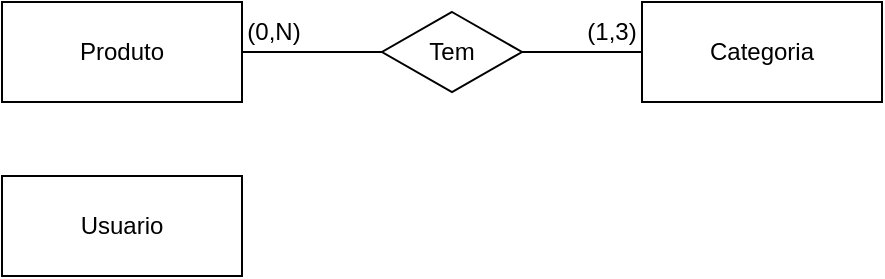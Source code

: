 <mxfile>
    <diagram id="Bi1C4rTqvhq9wJi6wIX4" name="Modelo Conceitual">
        <mxGraphModel dx="754" dy="487" grid="1" gridSize="10" guides="1" tooltips="1" connect="1" arrows="1" fold="1" page="1" pageScale="1" pageWidth="850" pageHeight="1100" math="0" shadow="0">
            <root>
                <mxCell id="0"/>
                <mxCell id="1" parent="0"/>
                <mxCell id="5" style="edgeStyle=none;html=1;exitX=1;exitY=0.5;exitDx=0;exitDy=0;entryX=0;entryY=0.5;entryDx=0;entryDy=0;endArrow=none;endFill=0;" parent="1" source="2" target="4" edge="1">
                    <mxGeometry relative="1" as="geometry"/>
                </mxCell>
                <mxCell id="2" value="Produto" style="whiteSpace=wrap;html=1;align=center;" parent="1" vertex="1">
                    <mxGeometry x="65" y="63" width="120" height="50" as="geometry"/>
                </mxCell>
                <mxCell id="3" value="Categoria" style="whiteSpace=wrap;html=1;align=center;" parent="1" vertex="1">
                    <mxGeometry x="385" y="63" width="120" height="50" as="geometry"/>
                </mxCell>
                <mxCell id="6" style="edgeStyle=none;html=1;exitX=1;exitY=0.5;exitDx=0;exitDy=0;entryX=0;entryY=0.5;entryDx=0;entryDy=0;endArrow=none;endFill=0;" parent="1" source="4" target="3" edge="1">
                    <mxGeometry relative="1" as="geometry"/>
                </mxCell>
                <mxCell id="4" value="Tem" style="shape=rhombus;perimeter=rhombusPerimeter;whiteSpace=wrap;html=1;align=center;" parent="1" vertex="1">
                    <mxGeometry x="255" y="68" width="70" height="40" as="geometry"/>
                </mxCell>
                <mxCell id="7" value="(1,3)" style="text;html=1;strokeColor=none;fillColor=none;align=center;verticalAlign=middle;whiteSpace=wrap;rounded=0;" parent="1" vertex="1">
                    <mxGeometry x="340" y="63" width="60" height="30" as="geometry"/>
                </mxCell>
                <mxCell id="8" value="(0,N)" style="text;html=1;strokeColor=none;fillColor=none;align=center;verticalAlign=middle;whiteSpace=wrap;rounded=0;" parent="1" vertex="1">
                    <mxGeometry x="171" y="63" width="60" height="30" as="geometry"/>
                </mxCell>
                <mxCell id="g7znqX9xWlU5kZM6u28y-8" value="Usuario" style="whiteSpace=wrap;html=1;align=center;" vertex="1" parent="1">
                    <mxGeometry x="65" y="150" width="120" height="50" as="geometry"/>
                </mxCell>
            </root>
        </mxGraphModel>
    </diagram>
    <diagram id="PgQ2si-SOV5_o-1OdP21" name="Modelo Lógico">
        <mxGraphModel dx="754" dy="487" grid="1" gridSize="10" guides="1" tooltips="1" connect="1" arrows="1" fold="1" page="1" pageScale="1" pageWidth="850" pageHeight="1100" math="0" shadow="0">
            <root>
                <mxCell id="0"/>
                <mxCell id="1" parent="0"/>
                <mxCell id="KSrfnOeFbU46pZi-KkK7-1" value="produtos" style="shape=table;startSize=30;container=1;collapsible=1;childLayout=tableLayout;fixedRows=1;rowLines=0;fontStyle=1;align=center;resizeLast=1;" parent="1" vertex="1">
                    <mxGeometry x="40" y="22" width="180" height="210" as="geometry"/>
                </mxCell>
                <mxCell id="KSrfnOeFbU46pZi-KkK7-2" value="" style="shape=tableRow;horizontal=0;startSize=0;swimlaneHead=0;swimlaneBody=0;fillColor=none;collapsible=0;dropTarget=0;points=[[0,0.5],[1,0.5]];portConstraint=eastwest;top=0;left=0;right=0;bottom=1;" parent="KSrfnOeFbU46pZi-KkK7-1" vertex="1">
                    <mxGeometry y="30" width="180" height="30" as="geometry"/>
                </mxCell>
                <mxCell id="KSrfnOeFbU46pZi-KkK7-3" value="PK" style="shape=partialRectangle;connectable=0;fillColor=none;top=0;left=0;bottom=0;right=0;fontStyle=1;overflow=hidden;" parent="KSrfnOeFbU46pZi-KkK7-2" vertex="1">
                    <mxGeometry width="30" height="30" as="geometry">
                        <mxRectangle width="30" height="30" as="alternateBounds"/>
                    </mxGeometry>
                </mxCell>
                <mxCell id="KSrfnOeFbU46pZi-KkK7-4" value="id: UUID" style="shape=partialRectangle;connectable=0;fillColor=none;top=0;left=0;bottom=0;right=0;align=left;spacingLeft=6;fontStyle=5;overflow=hidden;" parent="KSrfnOeFbU46pZi-KkK7-2" vertex="1">
                    <mxGeometry x="30" width="150" height="30" as="geometry">
                        <mxRectangle width="150" height="30" as="alternateBounds"/>
                    </mxGeometry>
                </mxCell>
                <mxCell id="KSrfnOeFbU46pZi-KkK7-5" value="" style="shape=tableRow;horizontal=0;startSize=0;swimlaneHead=0;swimlaneBody=0;fillColor=none;collapsible=0;dropTarget=0;points=[[0,0.5],[1,0.5]];portConstraint=eastwest;top=0;left=0;right=0;bottom=0;" parent="KSrfnOeFbU46pZi-KkK7-1" vertex="1">
                    <mxGeometry y="60" width="180" height="30" as="geometry"/>
                </mxCell>
                <mxCell id="KSrfnOeFbU46pZi-KkK7-6" value="" style="shape=partialRectangle;connectable=0;fillColor=none;top=0;left=0;bottom=0;right=0;editable=1;overflow=hidden;" parent="KSrfnOeFbU46pZi-KkK7-5" vertex="1">
                    <mxGeometry width="30" height="30" as="geometry">
                        <mxRectangle width="30" height="30" as="alternateBounds"/>
                    </mxGeometry>
                </mxCell>
                <mxCell id="KSrfnOeFbU46pZi-KkK7-7" value="nome: String(50)" style="shape=partialRectangle;connectable=0;fillColor=none;top=0;left=0;bottom=0;right=0;align=left;spacingLeft=6;overflow=hidden;" parent="KSrfnOeFbU46pZi-KkK7-5" vertex="1">
                    <mxGeometry x="30" width="150" height="30" as="geometry">
                        <mxRectangle width="150" height="30" as="alternateBounds"/>
                    </mxGeometry>
                </mxCell>
                <mxCell id="KSrfnOeFbU46pZi-KkK7-8" value="" style="shape=tableRow;horizontal=0;startSize=0;swimlaneHead=0;swimlaneBody=0;fillColor=none;collapsible=0;dropTarget=0;points=[[0,0.5],[1,0.5]];portConstraint=eastwest;top=0;left=0;right=0;bottom=0;" parent="KSrfnOeFbU46pZi-KkK7-1" vertex="1">
                    <mxGeometry y="90" width="180" height="30" as="geometry"/>
                </mxCell>
                <mxCell id="KSrfnOeFbU46pZi-KkK7-9" value="" style="shape=partialRectangle;connectable=0;fillColor=none;top=0;left=0;bottom=0;right=0;editable=1;overflow=hidden;" parent="KSrfnOeFbU46pZi-KkK7-8" vertex="1">
                    <mxGeometry width="30" height="30" as="geometry">
                        <mxRectangle width="30" height="30" as="alternateBounds"/>
                    </mxGeometry>
                </mxCell>
                <mxCell id="KSrfnOeFbU46pZi-KkK7-10" value="descricao: String(200)" style="shape=partialRectangle;connectable=0;fillColor=none;top=0;left=0;bottom=0;right=0;align=left;spacingLeft=6;overflow=hidden;" parent="KSrfnOeFbU46pZi-KkK7-8" vertex="1">
                    <mxGeometry x="30" width="150" height="30" as="geometry">
                        <mxRectangle width="150" height="30" as="alternateBounds"/>
                    </mxGeometry>
                </mxCell>
                <mxCell id="KSrfnOeFbU46pZi-KkK7-17" value="" style="shape=tableRow;horizontal=0;startSize=0;swimlaneHead=0;swimlaneBody=0;fillColor=none;collapsible=0;dropTarget=0;points=[[0,0.5],[1,0.5]];portConstraint=eastwest;top=0;left=0;right=0;bottom=0;" parent="KSrfnOeFbU46pZi-KkK7-1" vertex="1">
                    <mxGeometry y="120" width="180" height="30" as="geometry"/>
                </mxCell>
                <mxCell id="KSrfnOeFbU46pZi-KkK7-18" value="" style="shape=partialRectangle;connectable=0;fillColor=none;top=0;left=0;bottom=0;right=0;editable=1;overflow=hidden;" parent="KSrfnOeFbU46pZi-KkK7-17" vertex="1">
                    <mxGeometry width="30" height="30" as="geometry">
                        <mxRectangle width="30" height="30" as="alternateBounds"/>
                    </mxGeometry>
                </mxCell>
                <mxCell id="KSrfnOeFbU46pZi-KkK7-19" value="valor: Integer" style="shape=partialRectangle;connectable=0;fillColor=none;top=0;left=0;bottom=0;right=0;align=left;spacingLeft=6;overflow=hidden;" parent="KSrfnOeFbU46pZi-KkK7-17" vertex="1">
                    <mxGeometry x="30" width="150" height="30" as="geometry">
                        <mxRectangle width="150" height="30" as="alternateBounds"/>
                    </mxGeometry>
                </mxCell>
                <mxCell id="KSrfnOeFbU46pZi-KkK7-11" value="" style="shape=tableRow;horizontal=0;startSize=0;swimlaneHead=0;swimlaneBody=0;fillColor=none;collapsible=0;dropTarget=0;points=[[0,0.5],[1,0.5]];portConstraint=eastwest;top=0;left=0;right=0;bottom=0;" parent="KSrfnOeFbU46pZi-KkK7-1" vertex="1">
                    <mxGeometry y="150" width="180" height="30" as="geometry"/>
                </mxCell>
                <mxCell id="KSrfnOeFbU46pZi-KkK7-12" value="" style="shape=partialRectangle;connectable=0;fillColor=none;top=0;left=0;bottom=0;right=0;editable=1;overflow=hidden;" parent="KSrfnOeFbU46pZi-KkK7-11" vertex="1">
                    <mxGeometry width="30" height="30" as="geometry">
                        <mxRectangle width="30" height="30" as="alternateBounds"/>
                    </mxGeometry>
                </mxCell>
                <mxCell id="KSrfnOeFbU46pZi-KkK7-13" value="data_criacao: Date" style="shape=partialRectangle;connectable=0;fillColor=none;top=0;left=0;bottom=0;right=0;align=left;spacingLeft=6;overflow=hidden;" parent="KSrfnOeFbU46pZi-KkK7-11" vertex="1">
                    <mxGeometry x="30" width="150" height="30" as="geometry">
                        <mxRectangle width="150" height="30" as="alternateBounds"/>
                    </mxGeometry>
                </mxCell>
                <mxCell id="KSrfnOeFbU46pZi-KkK7-20" value="" style="shape=tableRow;horizontal=0;startSize=0;swimlaneHead=0;swimlaneBody=0;fillColor=none;collapsible=0;dropTarget=0;points=[[0,0.5],[1,0.5]];portConstraint=eastwest;top=0;left=0;right=0;bottom=0;" parent="KSrfnOeFbU46pZi-KkK7-1" vertex="1">
                    <mxGeometry y="180" width="180" height="30" as="geometry"/>
                </mxCell>
                <mxCell id="KSrfnOeFbU46pZi-KkK7-21" value="" style="shape=partialRectangle;connectable=0;fillColor=none;top=0;left=0;bottom=0;right=0;editable=1;overflow=hidden;" parent="KSrfnOeFbU46pZi-KkK7-20" vertex="1">
                    <mxGeometry width="30" height="30" as="geometry">
                        <mxRectangle width="30" height="30" as="alternateBounds"/>
                    </mxGeometry>
                </mxCell>
                <mxCell id="KSrfnOeFbU46pZi-KkK7-22" value="data_atualizacao: Date" style="shape=partialRectangle;connectable=0;fillColor=none;top=0;left=0;bottom=0;right=0;align=left;spacingLeft=6;overflow=hidden;" parent="KSrfnOeFbU46pZi-KkK7-20" vertex="1">
                    <mxGeometry x="30" width="150" height="30" as="geometry">
                        <mxRectangle width="150" height="30" as="alternateBounds"/>
                    </mxGeometry>
                </mxCell>
                <mxCell id="KSrfnOeFbU46pZi-KkK7-23" value="categorias" style="shape=table;startSize=30;container=1;collapsible=1;childLayout=tableLayout;fixedRows=1;rowLines=0;fontStyle=1;align=center;resizeLast=1;" parent="1" vertex="1">
                    <mxGeometry x="539" y="52" width="180" height="150" as="geometry"/>
                </mxCell>
                <mxCell id="KSrfnOeFbU46pZi-KkK7-24" value="" style="shape=tableRow;horizontal=0;startSize=0;swimlaneHead=0;swimlaneBody=0;fillColor=none;collapsible=0;dropTarget=0;points=[[0,0.5],[1,0.5]];portConstraint=eastwest;top=0;left=0;right=0;bottom=1;" parent="KSrfnOeFbU46pZi-KkK7-23" vertex="1">
                    <mxGeometry y="30" width="180" height="30" as="geometry"/>
                </mxCell>
                <mxCell id="KSrfnOeFbU46pZi-KkK7-25" value="PK" style="shape=partialRectangle;connectable=0;fillColor=none;top=0;left=0;bottom=0;right=0;fontStyle=1;overflow=hidden;" parent="KSrfnOeFbU46pZi-KkK7-24" vertex="1">
                    <mxGeometry width="30" height="30" as="geometry">
                        <mxRectangle width="30" height="30" as="alternateBounds"/>
                    </mxGeometry>
                </mxCell>
                <mxCell id="KSrfnOeFbU46pZi-KkK7-26" value="id: UUID" style="shape=partialRectangle;connectable=0;fillColor=none;top=0;left=0;bottom=0;right=0;align=left;spacingLeft=6;fontStyle=5;overflow=hidden;" parent="KSrfnOeFbU46pZi-KkK7-24" vertex="1">
                    <mxGeometry x="30" width="150" height="30" as="geometry">
                        <mxRectangle width="150" height="30" as="alternateBounds"/>
                    </mxGeometry>
                </mxCell>
                <mxCell id="KSrfnOeFbU46pZi-KkK7-27" value="" style="shape=tableRow;horizontal=0;startSize=0;swimlaneHead=0;swimlaneBody=0;fillColor=none;collapsible=0;dropTarget=0;points=[[0,0.5],[1,0.5]];portConstraint=eastwest;top=0;left=0;right=0;bottom=0;" parent="KSrfnOeFbU46pZi-KkK7-23" vertex="1">
                    <mxGeometry y="60" width="180" height="30" as="geometry"/>
                </mxCell>
                <mxCell id="KSrfnOeFbU46pZi-KkK7-28" value="" style="shape=partialRectangle;connectable=0;fillColor=none;top=0;left=0;bottom=0;right=0;editable=1;overflow=hidden;" parent="KSrfnOeFbU46pZi-KkK7-27" vertex="1">
                    <mxGeometry width="30" height="30" as="geometry">
                        <mxRectangle width="30" height="30" as="alternateBounds"/>
                    </mxGeometry>
                </mxCell>
                <mxCell id="KSrfnOeFbU46pZi-KkK7-29" value="nome: String(50)" style="shape=partialRectangle;connectable=0;fillColor=none;top=0;left=0;bottom=0;right=0;align=left;spacingLeft=6;overflow=hidden;" parent="KSrfnOeFbU46pZi-KkK7-27" vertex="1">
                    <mxGeometry x="30" width="150" height="30" as="geometry">
                        <mxRectangle width="150" height="30" as="alternateBounds"/>
                    </mxGeometry>
                </mxCell>
                <mxCell id="KSrfnOeFbU46pZi-KkK7-36" value="" style="shape=tableRow;horizontal=0;startSize=0;swimlaneHead=0;swimlaneBody=0;fillColor=none;collapsible=0;dropTarget=0;points=[[0,0.5],[1,0.5]];portConstraint=eastwest;top=0;left=0;right=0;bottom=0;" parent="KSrfnOeFbU46pZi-KkK7-23" vertex="1">
                    <mxGeometry y="90" width="180" height="30" as="geometry"/>
                </mxCell>
                <mxCell id="KSrfnOeFbU46pZi-KkK7-37" value="" style="shape=partialRectangle;connectable=0;fillColor=none;top=0;left=0;bottom=0;right=0;editable=1;overflow=hidden;" parent="KSrfnOeFbU46pZi-KkK7-36" vertex="1">
                    <mxGeometry width="30" height="30" as="geometry">
                        <mxRectangle width="30" height="30" as="alternateBounds"/>
                    </mxGeometry>
                </mxCell>
                <mxCell id="KSrfnOeFbU46pZi-KkK7-38" value="data_criacao: Date" style="shape=partialRectangle;connectable=0;fillColor=none;top=0;left=0;bottom=0;right=0;align=left;spacingLeft=6;overflow=hidden;" parent="KSrfnOeFbU46pZi-KkK7-36" vertex="1">
                    <mxGeometry x="30" width="150" height="30" as="geometry">
                        <mxRectangle width="150" height="30" as="alternateBounds"/>
                    </mxGeometry>
                </mxCell>
                <mxCell id="KSrfnOeFbU46pZi-KkK7-39" value="" style="shape=tableRow;horizontal=0;startSize=0;swimlaneHead=0;swimlaneBody=0;fillColor=none;collapsible=0;dropTarget=0;points=[[0,0.5],[1,0.5]];portConstraint=eastwest;top=0;left=0;right=0;bottom=0;" parent="KSrfnOeFbU46pZi-KkK7-23" vertex="1">
                    <mxGeometry y="120" width="180" height="30" as="geometry"/>
                </mxCell>
                <mxCell id="KSrfnOeFbU46pZi-KkK7-40" value="" style="shape=partialRectangle;connectable=0;fillColor=none;top=0;left=0;bottom=0;right=0;editable=1;overflow=hidden;" parent="KSrfnOeFbU46pZi-KkK7-39" vertex="1">
                    <mxGeometry width="30" height="30" as="geometry">
                        <mxRectangle width="30" height="30" as="alternateBounds"/>
                    </mxGeometry>
                </mxCell>
                <mxCell id="KSrfnOeFbU46pZi-KkK7-41" value="data_atualizacao: Date" style="shape=partialRectangle;connectable=0;fillColor=none;top=0;left=0;bottom=0;right=0;align=left;spacingLeft=6;overflow=hidden;" parent="KSrfnOeFbU46pZi-KkK7-39" vertex="1">
                    <mxGeometry x="30" width="150" height="30" as="geometry">
                        <mxRectangle width="150" height="30" as="alternateBounds"/>
                    </mxGeometry>
                </mxCell>
                <mxCell id="KSrfnOeFbU46pZi-KkK7-68" value="produtos_categorias" style="shape=table;startSize=30;container=1;collapsible=1;childLayout=tableLayout;fixedRows=1;rowLines=0;fontStyle=1;align=center;resizeLast=1;" parent="1" vertex="1">
                    <mxGeometry x="289" y="52" width="180" height="150" as="geometry"/>
                </mxCell>
                <mxCell id="KSrfnOeFbU46pZi-KkK7-69" value="" style="shape=tableRow;horizontal=0;startSize=0;swimlaneHead=0;swimlaneBody=0;fillColor=none;collapsible=0;dropTarget=0;points=[[0,0.5],[1,0.5]];portConstraint=eastwest;top=0;left=0;right=0;bottom=1;" parent="KSrfnOeFbU46pZi-KkK7-68" vertex="1">
                    <mxGeometry y="30" width="180" height="30" as="geometry"/>
                </mxCell>
                <mxCell id="KSrfnOeFbU46pZi-KkK7-70" value="PK" style="shape=partialRectangle;connectable=0;fillColor=none;top=0;left=0;bottom=0;right=0;fontStyle=1;overflow=hidden;" parent="KSrfnOeFbU46pZi-KkK7-69" vertex="1">
                    <mxGeometry width="30" height="30" as="geometry">
                        <mxRectangle width="30" height="30" as="alternateBounds"/>
                    </mxGeometry>
                </mxCell>
                <mxCell id="KSrfnOeFbU46pZi-KkK7-71" value="produto_id: UUID" style="shape=partialRectangle;connectable=0;fillColor=none;top=0;left=0;bottom=0;right=0;align=left;spacingLeft=6;fontStyle=5;overflow=hidden;" parent="KSrfnOeFbU46pZi-KkK7-69" vertex="1">
                    <mxGeometry x="30" width="150" height="30" as="geometry">
                        <mxRectangle width="150" height="30" as="alternateBounds"/>
                    </mxGeometry>
                </mxCell>
                <mxCell id="KSrfnOeFbU46pZi-KkK7-88" value="" style="shape=tableRow;horizontal=0;startSize=0;swimlaneHead=0;swimlaneBody=0;fillColor=none;collapsible=0;dropTarget=0;points=[[0,0.5],[1,0.5]];portConstraint=eastwest;top=0;left=0;right=0;bottom=1;" parent="KSrfnOeFbU46pZi-KkK7-68" vertex="1">
                    <mxGeometry y="60" width="180" height="30" as="geometry"/>
                </mxCell>
                <mxCell id="KSrfnOeFbU46pZi-KkK7-89" value="PK" style="shape=partialRectangle;connectable=0;fillColor=none;top=0;left=0;bottom=0;right=0;fontStyle=1;overflow=hidden;" parent="KSrfnOeFbU46pZi-KkK7-88" vertex="1">
                    <mxGeometry width="30" height="30" as="geometry">
                        <mxRectangle width="30" height="30" as="alternateBounds"/>
                    </mxGeometry>
                </mxCell>
                <mxCell id="KSrfnOeFbU46pZi-KkK7-90" value="categoria_id: UUID" style="shape=partialRectangle;connectable=0;fillColor=none;top=0;left=0;bottom=0;right=0;align=left;spacingLeft=6;fontStyle=5;overflow=hidden;" parent="KSrfnOeFbU46pZi-KkK7-88" vertex="1">
                    <mxGeometry x="30" width="150" height="30" as="geometry">
                        <mxRectangle width="150" height="30" as="alternateBounds"/>
                    </mxGeometry>
                </mxCell>
                <mxCell id="KSrfnOeFbU46pZi-KkK7-81" value="" style="shape=tableRow;horizontal=0;startSize=0;swimlaneHead=0;swimlaneBody=0;fillColor=none;collapsible=0;dropTarget=0;points=[[0,0.5],[1,0.5]];portConstraint=eastwest;top=0;left=0;right=0;bottom=0;" parent="KSrfnOeFbU46pZi-KkK7-68" vertex="1">
                    <mxGeometry y="90" width="180" height="30" as="geometry"/>
                </mxCell>
                <mxCell id="KSrfnOeFbU46pZi-KkK7-82" value="" style="shape=partialRectangle;connectable=0;fillColor=none;top=0;left=0;bottom=0;right=0;editable=1;overflow=hidden;" parent="KSrfnOeFbU46pZi-KkK7-81" vertex="1">
                    <mxGeometry width="30" height="30" as="geometry">
                        <mxRectangle width="30" height="30" as="alternateBounds"/>
                    </mxGeometry>
                </mxCell>
                <mxCell id="KSrfnOeFbU46pZi-KkK7-83" value="data_criacao: Date" style="shape=partialRectangle;connectable=0;fillColor=none;top=0;left=0;bottom=0;right=0;align=left;spacingLeft=6;overflow=hidden;" parent="KSrfnOeFbU46pZi-KkK7-81" vertex="1">
                    <mxGeometry x="30" width="150" height="30" as="geometry">
                        <mxRectangle width="150" height="30" as="alternateBounds"/>
                    </mxGeometry>
                </mxCell>
                <mxCell id="KSrfnOeFbU46pZi-KkK7-84" value="" style="shape=tableRow;horizontal=0;startSize=0;swimlaneHead=0;swimlaneBody=0;fillColor=none;collapsible=0;dropTarget=0;points=[[0,0.5],[1,0.5]];portConstraint=eastwest;top=0;left=0;right=0;bottom=0;" parent="KSrfnOeFbU46pZi-KkK7-68" vertex="1">
                    <mxGeometry y="120" width="180" height="30" as="geometry"/>
                </mxCell>
                <mxCell id="KSrfnOeFbU46pZi-KkK7-85" value="" style="shape=partialRectangle;connectable=0;fillColor=none;top=0;left=0;bottom=0;right=0;editable=1;overflow=hidden;" parent="KSrfnOeFbU46pZi-KkK7-84" vertex="1">
                    <mxGeometry width="30" height="30" as="geometry">
                        <mxRectangle width="30" height="30" as="alternateBounds"/>
                    </mxGeometry>
                </mxCell>
                <mxCell id="KSrfnOeFbU46pZi-KkK7-86" value="data_atualizacao: Date" style="shape=partialRectangle;connectable=0;fillColor=none;top=0;left=0;bottom=0;right=0;align=left;spacingLeft=6;overflow=hidden;" parent="KSrfnOeFbU46pZi-KkK7-84" vertex="1">
                    <mxGeometry x="30" width="150" height="30" as="geometry">
                        <mxRectangle width="150" height="30" as="alternateBounds"/>
                    </mxGeometry>
                </mxCell>
                <mxCell id="KSrfnOeFbU46pZi-KkK7-93" value="" style="edgeStyle=entityRelationEdgeStyle;fontSize=12;html=1;endArrow=ERzeroToMany;startArrow=ERmandOne;exitX=1;exitY=0.5;exitDx=0;exitDy=0;entryX=0;entryY=0.5;entryDx=0;entryDy=0;" parent="1" source="KSrfnOeFbU46pZi-KkK7-8" target="KSrfnOeFbU46pZi-KkK7-88" edge="1">
                    <mxGeometry width="100" height="100" relative="1" as="geometry">
                        <mxPoint x="360" y="340" as="sourcePoint"/>
                        <mxPoint x="460" y="240" as="targetPoint"/>
                    </mxGeometry>
                </mxCell>
                <mxCell id="KSrfnOeFbU46pZi-KkK7-94" value="" style="edgeStyle=entityRelationEdgeStyle;fontSize=12;html=1;endArrow=ERzeroToMany;startArrow=ERmandOne;exitX=0;exitY=0.5;exitDx=0;exitDy=0;entryX=1;entryY=0.5;entryDx=0;entryDy=0;" parent="1" source="KSrfnOeFbU46pZi-KkK7-27" target="KSrfnOeFbU46pZi-KkK7-88" edge="1">
                    <mxGeometry width="100" height="100" relative="1" as="geometry">
                        <mxPoint x="379" y="295" as="sourcePoint"/>
                        <mxPoint x="449" y="280" as="targetPoint"/>
                    </mxGeometry>
                </mxCell>
                <mxCell id="1g4rPwmjIqmGcrwKgk-N-1" value="usuarios" style="shape=table;startSize=30;container=1;collapsible=1;childLayout=tableLayout;fixedRows=1;rowLines=0;fontStyle=1;align=center;resizeLast=1;" vertex="1" parent="1">
                    <mxGeometry x="40" y="270" width="180" height="240" as="geometry"/>
                </mxCell>
                <mxCell id="1g4rPwmjIqmGcrwKgk-N-2" value="" style="shape=tableRow;horizontal=0;startSize=0;swimlaneHead=0;swimlaneBody=0;fillColor=none;collapsible=0;dropTarget=0;points=[[0,0.5],[1,0.5]];portConstraint=eastwest;top=0;left=0;right=0;bottom=1;" vertex="1" parent="1g4rPwmjIqmGcrwKgk-N-1">
                    <mxGeometry y="30" width="180" height="30" as="geometry"/>
                </mxCell>
                <mxCell id="1g4rPwmjIqmGcrwKgk-N-3" value="PK" style="shape=partialRectangle;connectable=0;fillColor=none;top=0;left=0;bottom=0;right=0;fontStyle=1;overflow=hidden;" vertex="1" parent="1g4rPwmjIqmGcrwKgk-N-2">
                    <mxGeometry width="30" height="30" as="geometry">
                        <mxRectangle width="30" height="30" as="alternateBounds"/>
                    </mxGeometry>
                </mxCell>
                <mxCell id="1g4rPwmjIqmGcrwKgk-N-4" value="id: UUID" style="shape=partialRectangle;connectable=0;fillColor=none;top=0;left=0;bottom=0;right=0;align=left;spacingLeft=6;fontStyle=5;overflow=hidden;" vertex="1" parent="1g4rPwmjIqmGcrwKgk-N-2">
                    <mxGeometry x="30" width="150" height="30" as="geometry">
                        <mxRectangle width="150" height="30" as="alternateBounds"/>
                    </mxGeometry>
                </mxCell>
                <mxCell id="1g4rPwmjIqmGcrwKgk-N-5" value="" style="shape=tableRow;horizontal=0;startSize=0;swimlaneHead=0;swimlaneBody=0;fillColor=none;collapsible=0;dropTarget=0;points=[[0,0.5],[1,0.5]];portConstraint=eastwest;top=0;left=0;right=0;bottom=0;" vertex="1" parent="1g4rPwmjIqmGcrwKgk-N-1">
                    <mxGeometry y="60" width="180" height="30" as="geometry"/>
                </mxCell>
                <mxCell id="1g4rPwmjIqmGcrwKgk-N-6" value="" style="shape=partialRectangle;connectable=0;fillColor=none;top=0;left=0;bottom=0;right=0;editable=1;overflow=hidden;" vertex="1" parent="1g4rPwmjIqmGcrwKgk-N-5">
                    <mxGeometry width="30" height="30" as="geometry">
                        <mxRectangle width="30" height="30" as="alternateBounds"/>
                    </mxGeometry>
                </mxCell>
                <mxCell id="1g4rPwmjIqmGcrwKgk-N-7" value="nome: String(50)" style="shape=partialRectangle;connectable=0;fillColor=none;top=0;left=0;bottom=0;right=0;align=left;spacingLeft=6;overflow=hidden;" vertex="1" parent="1g4rPwmjIqmGcrwKgk-N-5">
                    <mxGeometry x="30" width="150" height="30" as="geometry">
                        <mxRectangle width="150" height="30" as="alternateBounds"/>
                    </mxGeometry>
                </mxCell>
                <mxCell id="1g4rPwmjIqmGcrwKgk-N-43" value="" style="shape=tableRow;horizontal=0;startSize=0;swimlaneHead=0;swimlaneBody=0;fillColor=none;collapsible=0;dropTarget=0;points=[[0,0.5],[1,0.5]];portConstraint=eastwest;top=0;left=0;right=0;bottom=1;" vertex="1" parent="1g4rPwmjIqmGcrwKgk-N-1">
                    <mxGeometry y="90" width="180" height="30" as="geometry"/>
                </mxCell>
                <mxCell id="1g4rPwmjIqmGcrwKgk-N-44" value="U" style="shape=partialRectangle;connectable=0;fillColor=none;top=0;left=0;bottom=0;right=0;fontStyle=1;overflow=hidden;" vertex="1" parent="1g4rPwmjIqmGcrwKgk-N-43">
                    <mxGeometry width="30" height="30" as="geometry">
                        <mxRectangle width="30" height="30" as="alternateBounds"/>
                    </mxGeometry>
                </mxCell>
                <mxCell id="1g4rPwmjIqmGcrwKgk-N-45" value="email: String" style="shape=partialRectangle;connectable=0;fillColor=none;top=0;left=0;bottom=0;right=0;align=left;spacingLeft=6;fontStyle=5;overflow=hidden;" vertex="1" parent="1g4rPwmjIqmGcrwKgk-N-43">
                    <mxGeometry x="30" width="150" height="30" as="geometry">
                        <mxRectangle width="150" height="30" as="alternateBounds"/>
                    </mxGeometry>
                </mxCell>
                <mxCell id="1g4rPwmjIqmGcrwKgk-N-46" value="" style="shape=tableRow;horizontal=0;startSize=0;swimlaneHead=0;swimlaneBody=0;fillColor=none;collapsible=0;dropTarget=0;points=[[0,0.5],[1,0.5]];portConstraint=eastwest;top=0;left=0;right=0;bottom=0;" vertex="1" parent="1g4rPwmjIqmGcrwKgk-N-1">
                    <mxGeometry y="120" width="180" height="30" as="geometry"/>
                </mxCell>
                <mxCell id="1g4rPwmjIqmGcrwKgk-N-47" value="" style="shape=partialRectangle;connectable=0;fillColor=none;top=0;left=0;bottom=0;right=0;editable=1;overflow=hidden;" vertex="1" parent="1g4rPwmjIqmGcrwKgk-N-46">
                    <mxGeometry width="30" height="30" as="geometry">
                        <mxRectangle width="30" height="30" as="alternateBounds"/>
                    </mxGeometry>
                </mxCell>
                <mxCell id="1g4rPwmjIqmGcrwKgk-N-48" value="senha: String" style="shape=partialRectangle;connectable=0;fillColor=none;top=0;left=0;bottom=0;right=0;align=left;spacingLeft=6;overflow=hidden;" vertex="1" parent="1g4rPwmjIqmGcrwKgk-N-46">
                    <mxGeometry x="30" width="150" height="30" as="geometry">
                        <mxRectangle width="150" height="30" as="alternateBounds"/>
                    </mxGeometry>
                </mxCell>
                <mxCell id="1g4rPwmjIqmGcrwKgk-N-49" value="" style="shape=tableRow;horizontal=0;startSize=0;swimlaneHead=0;swimlaneBody=0;fillColor=none;collapsible=0;dropTarget=0;points=[[0,0.5],[1,0.5]];portConstraint=eastwest;top=0;left=0;right=0;bottom=0;" vertex="1" parent="1g4rPwmjIqmGcrwKgk-N-1">
                    <mxGeometry y="150" width="180" height="30" as="geometry"/>
                </mxCell>
                <mxCell id="1g4rPwmjIqmGcrwKgk-N-50" value="" style="shape=partialRectangle;connectable=0;fillColor=none;top=0;left=0;bottom=0;right=0;editable=1;overflow=hidden;" vertex="1" parent="1g4rPwmjIqmGcrwKgk-N-49">
                    <mxGeometry width="30" height="30" as="geometry">
                        <mxRectangle width="30" height="30" as="alternateBounds"/>
                    </mxGeometry>
                </mxCell>
                <mxCell id="1g4rPwmjIqmGcrwKgk-N-51" value="tipo_usuario: Enum" style="shape=partialRectangle;connectable=0;fillColor=none;top=0;left=0;bottom=0;right=0;align=left;spacingLeft=6;overflow=hidden;" vertex="1" parent="1g4rPwmjIqmGcrwKgk-N-49">
                    <mxGeometry x="30" width="150" height="30" as="geometry">
                        <mxRectangle width="150" height="30" as="alternateBounds"/>
                    </mxGeometry>
                </mxCell>
                <mxCell id="1g4rPwmjIqmGcrwKgk-N-8" value="" style="shape=tableRow;horizontal=0;startSize=0;swimlaneHead=0;swimlaneBody=0;fillColor=none;collapsible=0;dropTarget=0;points=[[0,0.5],[1,0.5]];portConstraint=eastwest;top=0;left=0;right=0;bottom=0;" vertex="1" parent="1g4rPwmjIqmGcrwKgk-N-1">
                    <mxGeometry y="180" width="180" height="30" as="geometry"/>
                </mxCell>
                <mxCell id="1g4rPwmjIqmGcrwKgk-N-9" value="" style="shape=partialRectangle;connectable=0;fillColor=none;top=0;left=0;bottom=0;right=0;editable=1;overflow=hidden;" vertex="1" parent="1g4rPwmjIqmGcrwKgk-N-8">
                    <mxGeometry width="30" height="30" as="geometry">
                        <mxRectangle width="30" height="30" as="alternateBounds"/>
                    </mxGeometry>
                </mxCell>
                <mxCell id="1g4rPwmjIqmGcrwKgk-N-10" value="data_criacao: Date" style="shape=partialRectangle;connectable=0;fillColor=none;top=0;left=0;bottom=0;right=0;align=left;spacingLeft=6;overflow=hidden;" vertex="1" parent="1g4rPwmjIqmGcrwKgk-N-8">
                    <mxGeometry x="30" width="150" height="30" as="geometry">
                        <mxRectangle width="150" height="30" as="alternateBounds"/>
                    </mxGeometry>
                </mxCell>
                <mxCell id="1g4rPwmjIqmGcrwKgk-N-11" value="" style="shape=tableRow;horizontal=0;startSize=0;swimlaneHead=0;swimlaneBody=0;fillColor=none;collapsible=0;dropTarget=0;points=[[0,0.5],[1,0.5]];portConstraint=eastwest;top=0;left=0;right=0;bottom=0;" vertex="1" parent="1g4rPwmjIqmGcrwKgk-N-1">
                    <mxGeometry y="210" width="180" height="30" as="geometry"/>
                </mxCell>
                <mxCell id="1g4rPwmjIqmGcrwKgk-N-12" value="" style="shape=partialRectangle;connectable=0;fillColor=none;top=0;left=0;bottom=0;right=0;editable=1;overflow=hidden;" vertex="1" parent="1g4rPwmjIqmGcrwKgk-N-11">
                    <mxGeometry width="30" height="30" as="geometry">
                        <mxRectangle width="30" height="30" as="alternateBounds"/>
                    </mxGeometry>
                </mxCell>
                <mxCell id="1g4rPwmjIqmGcrwKgk-N-13" value="data_atualizacao: Date" style="shape=partialRectangle;connectable=0;fillColor=none;top=0;left=0;bottom=0;right=0;align=left;spacingLeft=6;overflow=hidden;" vertex="1" parent="1g4rPwmjIqmGcrwKgk-N-11">
                    <mxGeometry x="30" width="150" height="30" as="geometry">
                        <mxRectangle width="150" height="30" as="alternateBounds"/>
                    </mxGeometry>
                </mxCell>
            </root>
        </mxGraphModel>
    </diagram>
</mxfile>